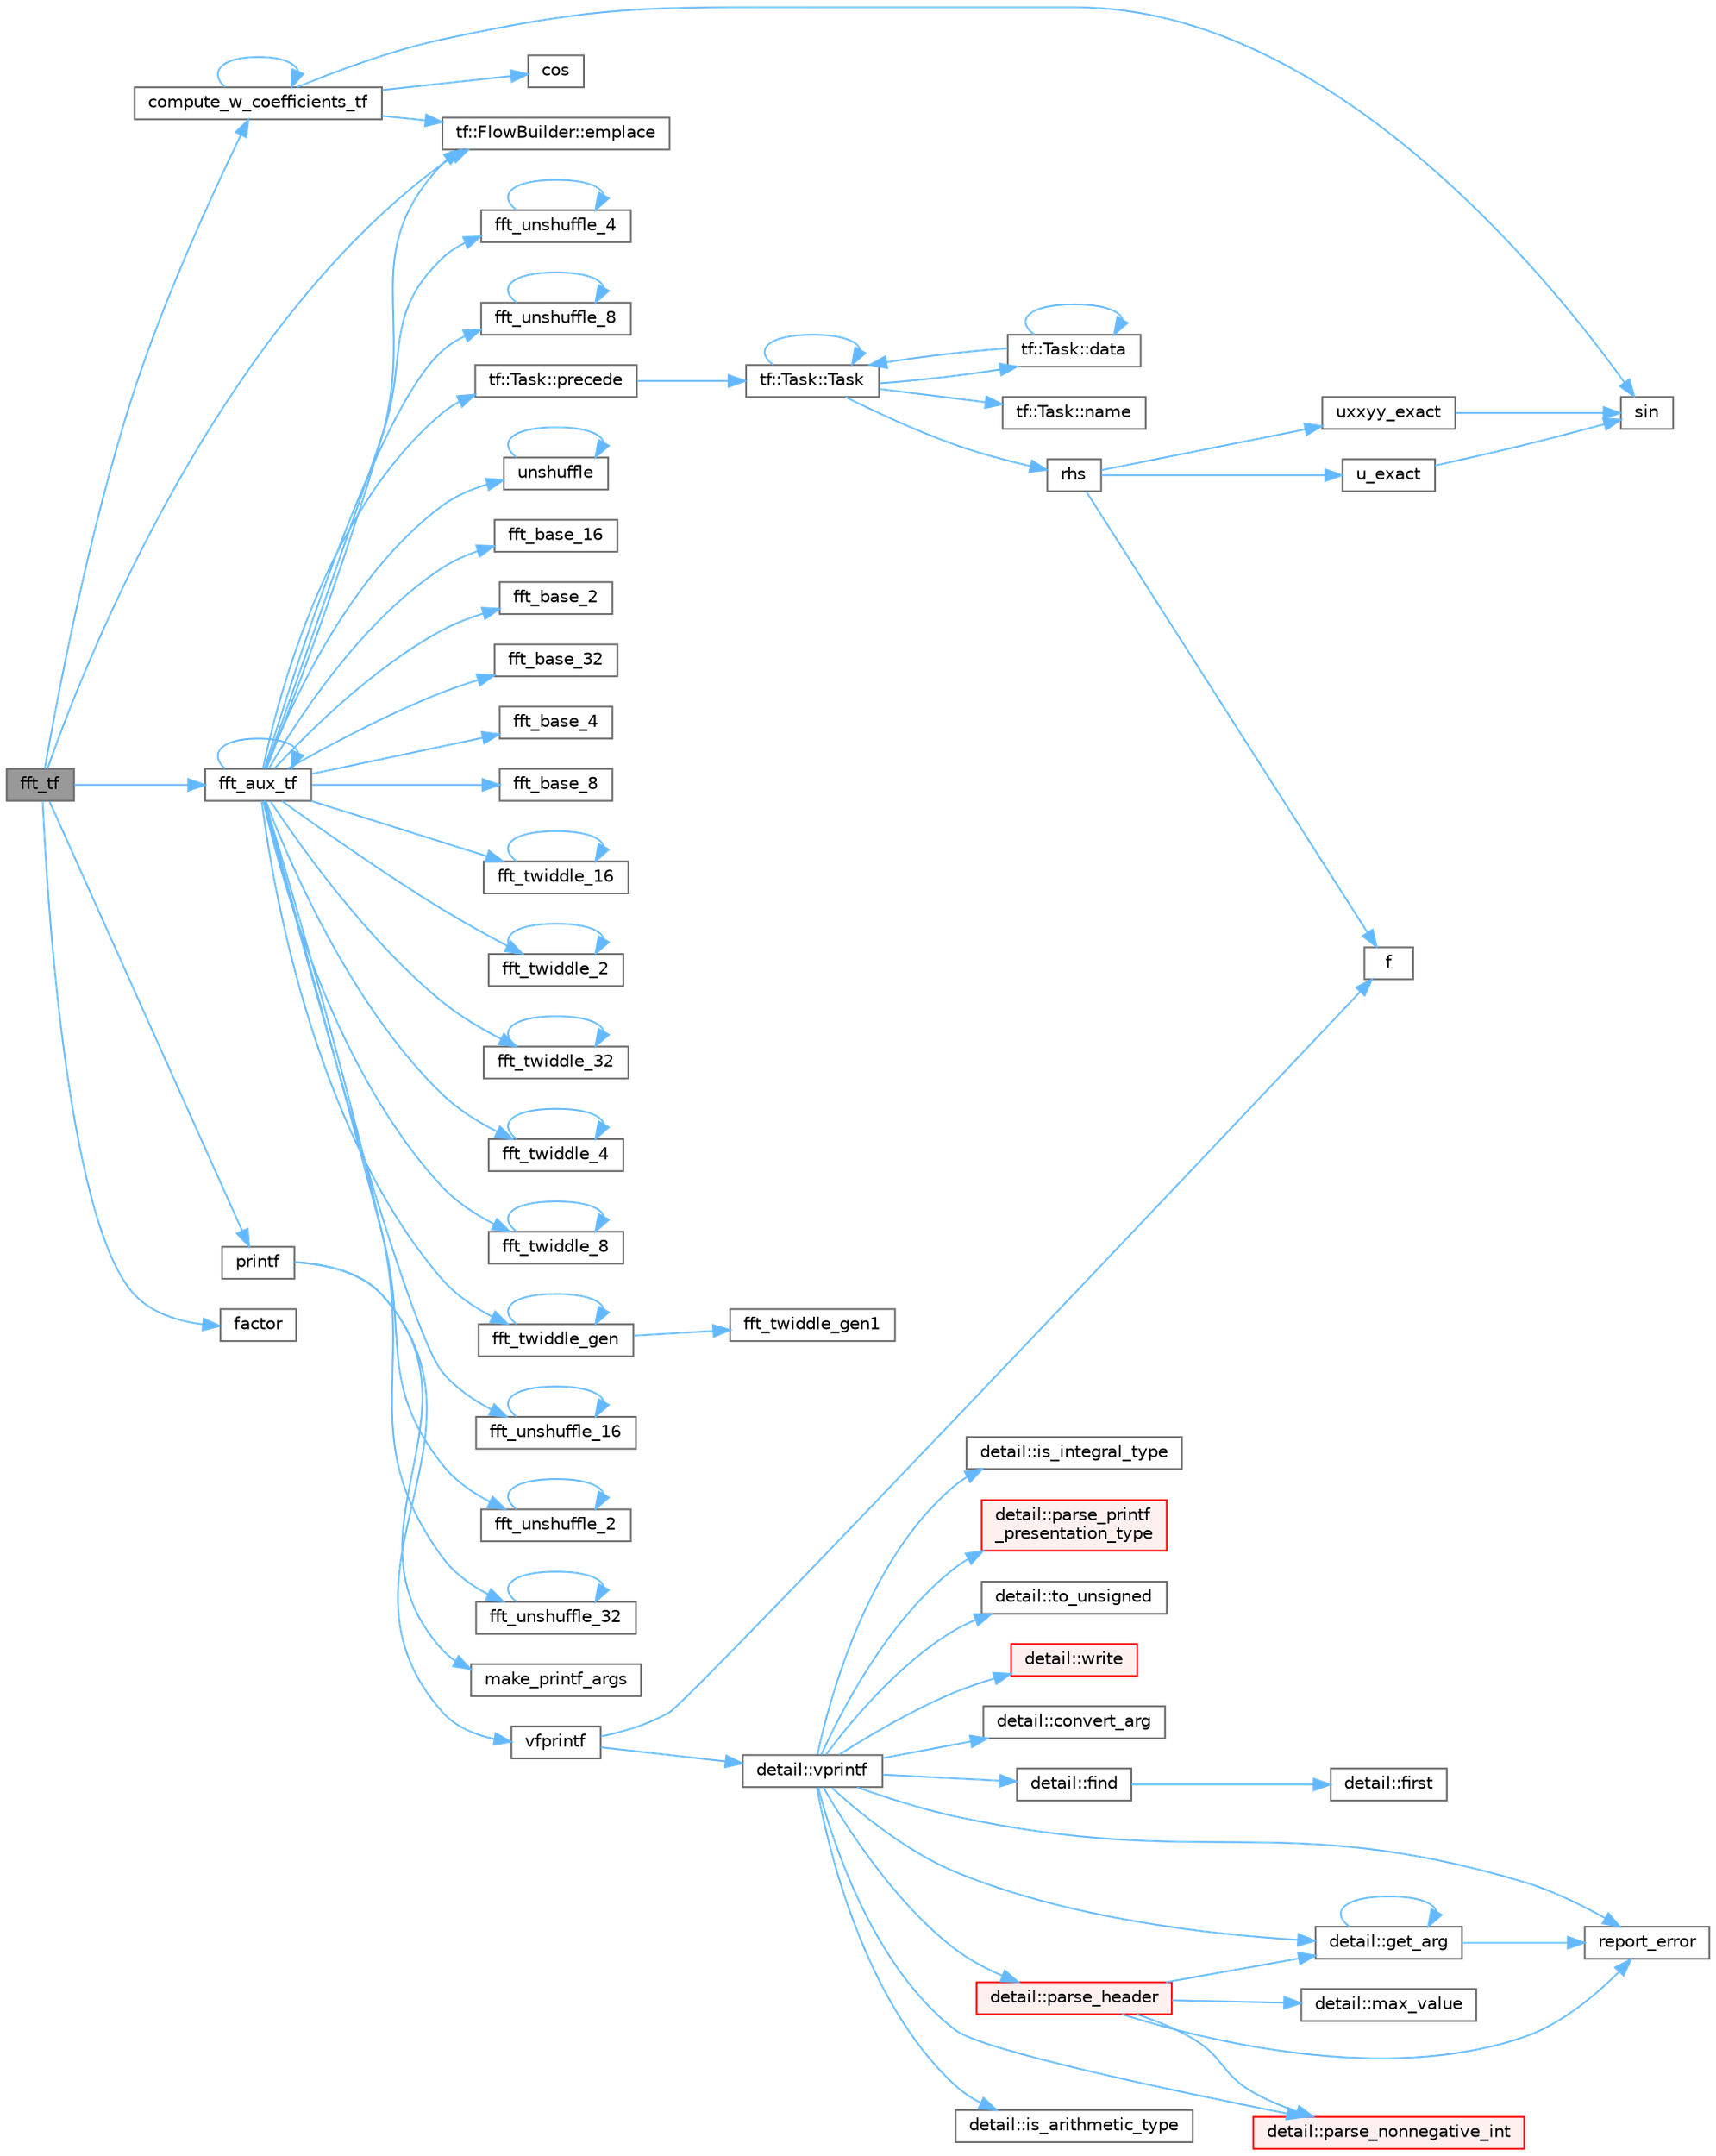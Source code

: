 digraph "fft_tf"
{
 // LATEX_PDF_SIZE
  bgcolor="transparent";
  edge [fontname=Helvetica,fontsize=10,labelfontname=Helvetica,labelfontsize=10];
  node [fontname=Helvetica,fontsize=10,shape=box,height=0.2,width=0.4];
  rankdir="LR";
  Node1 [id="Node000001",label="fft_tf",height=0.2,width=0.4,color="gray40", fillcolor="grey60", style="filled", fontcolor="black",tooltip=" "];
  Node1 -> Node2 [id="edge77_Node000001_Node000002",color="steelblue1",style="solid",tooltip=" "];
  Node2 [id="Node000002",label="compute_w_coefficients_tf",height=0.2,width=0.4,color="grey40", fillcolor="white", style="filled",URL="$fft_8c.html#ad09aa780a3651825ed50b7f62e90ad25",tooltip=" "];
  Node2 -> Node2 [id="edge78_Node000002_Node000002",color="steelblue1",style="solid",tooltip=" "];
  Node2 -> Node3 [id="edge79_Node000002_Node000003",color="steelblue1",style="solid",tooltip=" "];
  Node3 [id="Node000003",label="cos",height=0.2,width=0.4,color="grey40", fillcolor="white", style="filled",URL="$_array_cwise_unary_ops_8h.html#a92b03396990b0e9eea0731aa406e31a4",tooltip=" "];
  Node2 -> Node4 [id="edge80_Node000002_Node000004",color="steelblue1",style="solid",tooltip=" "];
  Node4 [id="Node000004",label="tf::FlowBuilder::emplace",height=0.2,width=0.4,color="grey40", fillcolor="white", style="filled",URL="$classtf_1_1_flow_builder.html#a60d7a666cab71ecfa3010b2efb0d6b57",tooltip="creates a static task"];
  Node2 -> Node5 [id="edge81_Node000002_Node000005",color="steelblue1",style="solid",tooltip=" "];
  Node5 [id="Node000005",label="sin",height=0.2,width=0.4,color="grey40", fillcolor="white", style="filled",URL="$_array_cwise_unary_ops_8h.html#a9cfb0ea58bd813510a9e2db18a5e49f0",tooltip=" "];
  Node1 -> Node4 [id="edge82_Node000001_Node000004",color="steelblue1",style="solid",tooltip=" "];
  Node1 -> Node6 [id="edge83_Node000001_Node000006",color="steelblue1",style="solid",tooltip=" "];
  Node6 [id="Node000006",label="factor",height=0.2,width=0.4,color="grey40", fillcolor="white", style="filled",URL="$fft_8c.html#a13b942e46c2348d4cfe7bced3e905d1d",tooltip=" "];
  Node1 -> Node7 [id="edge84_Node000001_Node000007",color="steelblue1",style="solid",tooltip=" "];
  Node7 [id="Node000007",label="fft_aux_tf",height=0.2,width=0.4,color="grey40", fillcolor="white", style="filled",URL="$fft_8c.html#a56c1e7131b4a4735ee5225d2184f415f",tooltip=" "];
  Node7 -> Node4 [id="edge85_Node000007_Node000004",color="steelblue1",style="solid",tooltip=" "];
  Node7 -> Node7 [id="edge86_Node000007_Node000007",color="steelblue1",style="solid",tooltip=" "];
  Node7 -> Node8 [id="edge87_Node000007_Node000008",color="steelblue1",style="solid",tooltip=" "];
  Node8 [id="Node000008",label="fft_base_16",height=0.2,width=0.4,color="grey40", fillcolor="white", style="filled",URL="$fft_8c.html#aa6910cd3b2b4ec6982a09874afb0483c",tooltip=" "];
  Node7 -> Node9 [id="edge88_Node000007_Node000009",color="steelblue1",style="solid",tooltip=" "];
  Node9 [id="Node000009",label="fft_base_2",height=0.2,width=0.4,color="grey40", fillcolor="white", style="filled",URL="$fft_8c.html#a53f071185d4e04a6d4827d5dea751785",tooltip=" "];
  Node7 -> Node10 [id="edge89_Node000007_Node000010",color="steelblue1",style="solid",tooltip=" "];
  Node10 [id="Node000010",label="fft_base_32",height=0.2,width=0.4,color="grey40", fillcolor="white", style="filled",URL="$fft_8c.html#a471426c2db5a3b6ac07a136c21f534c9",tooltip=" "];
  Node7 -> Node11 [id="edge90_Node000007_Node000011",color="steelblue1",style="solid",tooltip=" "];
  Node11 [id="Node000011",label="fft_base_4",height=0.2,width=0.4,color="grey40", fillcolor="white", style="filled",URL="$fft_8c.html#a8b83f8f4a276c0437140cb8946c518d8",tooltip=" "];
  Node7 -> Node12 [id="edge91_Node000007_Node000012",color="steelblue1",style="solid",tooltip=" "];
  Node12 [id="Node000012",label="fft_base_8",height=0.2,width=0.4,color="grey40", fillcolor="white", style="filled",URL="$fft_8c.html#a4695f30685cdaaa8e5b49d1eafc5c9f0",tooltip=" "];
  Node7 -> Node13 [id="edge92_Node000007_Node000013",color="steelblue1",style="solid",tooltip=" "];
  Node13 [id="Node000013",label="fft_twiddle_16",height=0.2,width=0.4,color="grey40", fillcolor="white", style="filled",URL="$fft_8c.html#a0f87032ee4ccd14b70cc9ec53640df24",tooltip=" "];
  Node13 -> Node13 [id="edge93_Node000013_Node000013",color="steelblue1",style="solid",tooltip=" "];
  Node7 -> Node14 [id="edge94_Node000007_Node000014",color="steelblue1",style="solid",tooltip=" "];
  Node14 [id="Node000014",label="fft_twiddle_2",height=0.2,width=0.4,color="grey40", fillcolor="white", style="filled",URL="$fft_8c.html#a2644cb7a6dcb7d8cb3a2d2eec940fd12",tooltip=" "];
  Node14 -> Node14 [id="edge95_Node000014_Node000014",color="steelblue1",style="solid",tooltip=" "];
  Node7 -> Node15 [id="edge96_Node000007_Node000015",color="steelblue1",style="solid",tooltip=" "];
  Node15 [id="Node000015",label="fft_twiddle_32",height=0.2,width=0.4,color="grey40", fillcolor="white", style="filled",URL="$fft_8c.html#a46dd6bbcad765b995339c555f1e5df52",tooltip=" "];
  Node15 -> Node15 [id="edge97_Node000015_Node000015",color="steelblue1",style="solid",tooltip=" "];
  Node7 -> Node16 [id="edge98_Node000007_Node000016",color="steelblue1",style="solid",tooltip=" "];
  Node16 [id="Node000016",label="fft_twiddle_4",height=0.2,width=0.4,color="grey40", fillcolor="white", style="filled",URL="$fft_8c.html#a4d7ba896e1cb7df2144dd7a1212efb1e",tooltip=" "];
  Node16 -> Node16 [id="edge99_Node000016_Node000016",color="steelblue1",style="solid",tooltip=" "];
  Node7 -> Node17 [id="edge100_Node000007_Node000017",color="steelblue1",style="solid",tooltip=" "];
  Node17 [id="Node000017",label="fft_twiddle_8",height=0.2,width=0.4,color="grey40", fillcolor="white", style="filled",URL="$fft_8c.html#afdc21a3abd5f7586e3f16156d2f00828",tooltip=" "];
  Node17 -> Node17 [id="edge101_Node000017_Node000017",color="steelblue1",style="solid",tooltip=" "];
  Node7 -> Node18 [id="edge102_Node000007_Node000018",color="steelblue1",style="solid",tooltip=" "];
  Node18 [id="Node000018",label="fft_twiddle_gen",height=0.2,width=0.4,color="grey40", fillcolor="white", style="filled",URL="$fft_8c.html#afefcf2b06603893f5c4ff12120eb196c",tooltip=" "];
  Node18 -> Node18 [id="edge103_Node000018_Node000018",color="steelblue1",style="solid",tooltip=" "];
  Node18 -> Node19 [id="edge104_Node000018_Node000019",color="steelblue1",style="solid",tooltip=" "];
  Node19 [id="Node000019",label="fft_twiddle_gen1",height=0.2,width=0.4,color="grey40", fillcolor="white", style="filled",URL="$fft_8c.html#a07fff7c873ff37e6a5e8af78f06893d4",tooltip=" "];
  Node7 -> Node20 [id="edge105_Node000007_Node000020",color="steelblue1",style="solid",tooltip=" "];
  Node20 [id="Node000020",label="fft_unshuffle_16",height=0.2,width=0.4,color="grey40", fillcolor="white", style="filled",URL="$fft_8c.html#abc1b00ecbdbde947e57eef2cef991665",tooltip=" "];
  Node20 -> Node20 [id="edge106_Node000020_Node000020",color="steelblue1",style="solid",tooltip=" "];
  Node7 -> Node21 [id="edge107_Node000007_Node000021",color="steelblue1",style="solid",tooltip=" "];
  Node21 [id="Node000021",label="fft_unshuffle_2",height=0.2,width=0.4,color="grey40", fillcolor="white", style="filled",URL="$fft_8c.html#a7d6a3a5142b45a43181264d7099c43f8",tooltip=" "];
  Node21 -> Node21 [id="edge108_Node000021_Node000021",color="steelblue1",style="solid",tooltip=" "];
  Node7 -> Node22 [id="edge109_Node000007_Node000022",color="steelblue1",style="solid",tooltip=" "];
  Node22 [id="Node000022",label="fft_unshuffle_32",height=0.2,width=0.4,color="grey40", fillcolor="white", style="filled",URL="$fft_8c.html#a7a1bc321c290a9ba51df47ea9d198e58",tooltip=" "];
  Node22 -> Node22 [id="edge110_Node000022_Node000022",color="steelblue1",style="solid",tooltip=" "];
  Node7 -> Node23 [id="edge111_Node000007_Node000023",color="steelblue1",style="solid",tooltip=" "];
  Node23 [id="Node000023",label="fft_unshuffle_4",height=0.2,width=0.4,color="grey40", fillcolor="white", style="filled",URL="$fft_8c.html#a7f784d13d950d7f35dfc390256354ec7",tooltip=" "];
  Node23 -> Node23 [id="edge112_Node000023_Node000023",color="steelblue1",style="solid",tooltip=" "];
  Node7 -> Node24 [id="edge113_Node000007_Node000024",color="steelblue1",style="solid",tooltip=" "];
  Node24 [id="Node000024",label="fft_unshuffle_8",height=0.2,width=0.4,color="grey40", fillcolor="white", style="filled",URL="$fft_8c.html#ac48af76d146978da9cd4fe6b30da350b",tooltip=" "];
  Node24 -> Node24 [id="edge114_Node000024_Node000024",color="steelblue1",style="solid",tooltip=" "];
  Node7 -> Node25 [id="edge115_Node000007_Node000025",color="steelblue1",style="solid",tooltip=" "];
  Node25 [id="Node000025",label="tf::Task::precede",height=0.2,width=0.4,color="grey40", fillcolor="white", style="filled",URL="$classtf_1_1_task.html#a8c78c453295a553c1c016e4062da8588",tooltip="adds precedence links from this to other tasks"];
  Node25 -> Node26 [id="edge116_Node000025_Node000026",color="steelblue1",style="solid",tooltip=" "];
  Node26 [id="Node000026",label="tf::Task::Task",height=0.2,width=0.4,color="grey40", fillcolor="white", style="filled",URL="$classtf_1_1_task.html#a5ed7ba63e8eeaa0f21fe08c80aa474ba",tooltip="constructs an empty task"];
  Node26 -> Node27 [id="edge117_Node000026_Node000027",color="steelblue1",style="solid",tooltip=" "];
  Node27 [id="Node000027",label="tf::Task::data",height=0.2,width=0.4,color="grey40", fillcolor="white", style="filled",URL="$classtf_1_1_task.html#afd82ab6d6518d1142a72c4d2c97ff114",tooltip="assigns pointer to user data"];
  Node27 -> Node27 [id="edge118_Node000027_Node000027",color="steelblue1",style="solid",tooltip=" "];
  Node27 -> Node26 [id="edge119_Node000027_Node000026",color="steelblue1",style="solid",tooltip=" "];
  Node26 -> Node28 [id="edge120_Node000026_Node000028",color="steelblue1",style="solid",tooltip=" "];
  Node28 [id="Node000028",label="tf::Task::name",height=0.2,width=0.4,color="grey40", fillcolor="white", style="filled",URL="$classtf_1_1_task.html#a08ada0425b490997b6ff7f310107e5e3",tooltip="queries the name of the task"];
  Node26 -> Node29 [id="edge121_Node000026_Node000029",color="steelblue1",style="solid",tooltip=" "];
  Node29 [id="Node000029",label="rhs",height=0.2,width=0.4,color="grey40", fillcolor="white", style="filled",URL="$poisson_8cpp.html#a38c677f5cc4e47bc7505aef707c1bb83",tooltip=" "];
  Node29 -> Node30 [id="edge122_Node000029_Node000030",color="steelblue1",style="solid",tooltip=" "];
  Node30 [id="Node000030",label="f",height=0.2,width=0.4,color="grey40", fillcolor="white", style="filled",URL="$cxx11__tensor__map_8cpp.html#a7f507fea02198f6cb81c86640c7b1a4e",tooltip=" "];
  Node29 -> Node31 [id="edge123_Node000029_Node000031",color="steelblue1",style="solid",tooltip=" "];
  Node31 [id="Node000031",label="u_exact",height=0.2,width=0.4,color="grey40", fillcolor="white", style="filled",URL="$poisson_8cpp.html#a06fc16c4676f839f8de736a6791b6862",tooltip=" "];
  Node31 -> Node5 [id="edge124_Node000031_Node000005",color="steelblue1",style="solid",tooltip=" "];
  Node29 -> Node32 [id="edge125_Node000029_Node000032",color="steelblue1",style="solid",tooltip=" "];
  Node32 [id="Node000032",label="uxxyy_exact",height=0.2,width=0.4,color="grey40", fillcolor="white", style="filled",URL="$poisson_8cpp.html#a557a61cf12d143424a35123b14048a22",tooltip=" "];
  Node32 -> Node5 [id="edge126_Node000032_Node000005",color="steelblue1",style="solid",tooltip=" "];
  Node26 -> Node26 [id="edge127_Node000026_Node000026",color="steelblue1",style="solid",tooltip=" "];
  Node7 -> Node33 [id="edge128_Node000007_Node000033",color="steelblue1",style="solid",tooltip=" "];
  Node33 [id="Node000033",label="unshuffle",height=0.2,width=0.4,color="grey40", fillcolor="white", style="filled",URL="$fft_8c.html#ad31a7282a2f474de44413e0d7163c468",tooltip=" "];
  Node33 -> Node33 [id="edge129_Node000033_Node000033",color="steelblue1",style="solid",tooltip=" "];
  Node1 -> Node34 [id="edge130_Node000001_Node000034",color="steelblue1",style="solid",tooltip=" "];
  Node34 [id="Node000034",label="printf",height=0.2,width=0.4,color="grey40", fillcolor="white", style="filled",URL="$printf_8h.html#aee3ed3a831f25f07e7be3919fff2203a",tooltip=" "];
  Node34 -> Node35 [id="edge131_Node000034_Node000035",color="steelblue1",style="solid",tooltip=" "];
  Node35 [id="Node000035",label="make_printf_args",height=0.2,width=0.4,color="grey40", fillcolor="white", style="filled",URL="$printf_8h.html#a27dcc0efcda04388971dbea3c875f122",tooltip=" "];
  Node34 -> Node36 [id="edge132_Node000034_Node000036",color="steelblue1",style="solid",tooltip=" "];
  Node36 [id="Node000036",label="vfprintf",height=0.2,width=0.4,color="grey40", fillcolor="white", style="filled",URL="$printf_8h.html#abb30aad964fc771fb52cf3ad88649df2",tooltip=" "];
  Node36 -> Node30 [id="edge133_Node000036_Node000030",color="steelblue1",style="solid",tooltip=" "];
  Node36 -> Node37 [id="edge134_Node000036_Node000037",color="steelblue1",style="solid",tooltip=" "];
  Node37 [id="Node000037",label="detail::vprintf",height=0.2,width=0.4,color="grey40", fillcolor="white", style="filled",URL="$namespacedetail.html#a1c8c2218e4c822aa8f743fb9c573717f",tooltip=" "];
  Node37 -> Node38 [id="edge135_Node000037_Node000038",color="steelblue1",style="solid",tooltip=" "];
  Node38 [id="Node000038",label="detail::convert_arg",height=0.2,width=0.4,color="grey40", fillcolor="white", style="filled",URL="$namespacedetail.html#a03c11572c9a664266d6925f327dec7f3",tooltip=" "];
  Node37 -> Node39 [id="edge136_Node000037_Node000039",color="steelblue1",style="solid",tooltip=" "];
  Node39 [id="Node000039",label="detail::find",height=0.2,width=0.4,color="grey40", fillcolor="white", style="filled",URL="$namespacedetail.html#a6b71952fab3dc32f3edb2c3e9811d8d9",tooltip=" "];
  Node39 -> Node40 [id="edge137_Node000039_Node000040",color="steelblue1",style="solid",tooltip=" "];
  Node40 [id="Node000040",label="detail::first",height=0.2,width=0.4,color="grey40", fillcolor="white", style="filled",URL="$namespacedetail.html#a02319a3deb124802b88b61f85987df5e",tooltip=" "];
  Node37 -> Node41 [id="edge138_Node000037_Node000041",color="steelblue1",style="solid",tooltip=" "];
  Node41 [id="Node000041",label="detail::get_arg",height=0.2,width=0.4,color="grey40", fillcolor="white", style="filled",URL="$namespacedetail.html#a342ef250e45bd09b2ef666b6fae1c355",tooltip=" "];
  Node41 -> Node41 [id="edge139_Node000041_Node000041",color="steelblue1",style="solid",tooltip=" "];
  Node41 -> Node42 [id="edge140_Node000041_Node000042",color="steelblue1",style="solid",tooltip=" "];
  Node42 [id="Node000042",label="report_error",height=0.2,width=0.4,color="grey40", fillcolor="white", style="filled",URL="$format-inl_8h.html#a5555893692b00b61b3886349332fd01f",tooltip=" "];
  Node37 -> Node43 [id="edge141_Node000037_Node000043",color="steelblue1",style="solid",tooltip=" "];
  Node43 [id="Node000043",label="detail::is_arithmetic_type",height=0.2,width=0.4,color="grey40", fillcolor="white", style="filled",URL="$namespacedetail.html#a802c50a56a3495fdab6020b375ba1389",tooltip=" "];
  Node37 -> Node44 [id="edge142_Node000037_Node000044",color="steelblue1",style="solid",tooltip=" "];
  Node44 [id="Node000044",label="detail::is_integral_type",height=0.2,width=0.4,color="grey40", fillcolor="white", style="filled",URL="$namespacedetail.html#a2a60f8d1bee41b803f43fc42b707b5d1",tooltip=" "];
  Node37 -> Node45 [id="edge143_Node000037_Node000045",color="steelblue1",style="solid",tooltip=" "];
  Node45 [id="Node000045",label="detail::parse_header",height=0.2,width=0.4,color="red", fillcolor="#FFF0F0", style="filled",URL="$namespacedetail.html#afc9d93e58b8edb8077f8bc8eee7f4035",tooltip=" "];
  Node45 -> Node41 [id="edge144_Node000045_Node000041",color="steelblue1",style="solid",tooltip=" "];
  Node45 -> Node46 [id="edge145_Node000045_Node000046",color="steelblue1",style="solid",tooltip=" "];
  Node46 [id="Node000046",label="detail::max_value",height=0.2,width=0.4,color="grey40", fillcolor="white", style="filled",URL="$namespacedetail.html#a45c2130c44ebe54179eafcee3cda2bfb",tooltip=" "];
  Node45 -> Node54 [id="edge146_Node000045_Node000054",color="steelblue1",style="solid",tooltip=" "];
  Node54 [id="Node000054",label="detail::parse_nonnegative_int",height=0.2,width=0.4,color="red", fillcolor="#FFF0F0", style="filled",URL="$namespacedetail.html#a338caba782225e115a9902d4d0835f5f",tooltip=" "];
  Node45 -> Node42 [id="edge147_Node000045_Node000042",color="steelblue1",style="solid",tooltip=" "];
  Node37 -> Node54 [id="edge148_Node000037_Node000054",color="steelblue1",style="solid",tooltip=" "];
  Node37 -> Node57 [id="edge149_Node000037_Node000057",color="steelblue1",style="solid",tooltip=" "];
  Node57 [id="Node000057",label="detail::parse_printf\l_presentation_type",height=0.2,width=0.4,color="red", fillcolor="#FFF0F0", style="filled",URL="$namespacedetail.html#aa2cb095169b23e3a66260ad7078f44cc",tooltip=" "];
  Node37 -> Node42 [id="edge150_Node000037_Node000042",color="steelblue1",style="solid",tooltip=" "];
  Node37 -> Node59 [id="edge151_Node000037_Node000059",color="steelblue1",style="solid",tooltip=" "];
  Node59 [id="Node000059",label="detail::to_unsigned",height=0.2,width=0.4,color="grey40", fillcolor="white", style="filled",URL="$namespacedetail.html#a4855e668246c731a97484efc329f2aac",tooltip=" "];
  Node37 -> Node60 [id="edge152_Node000037_Node000060",color="steelblue1",style="solid",tooltip=" "];
  Node60 [id="Node000060",label="detail::write",height=0.2,width=0.4,color="red", fillcolor="#FFF0F0", style="filled",URL="$namespacedetail.html#a29dacf26eedc9e3575fb57329a5ca0a3",tooltip=" "];
}
